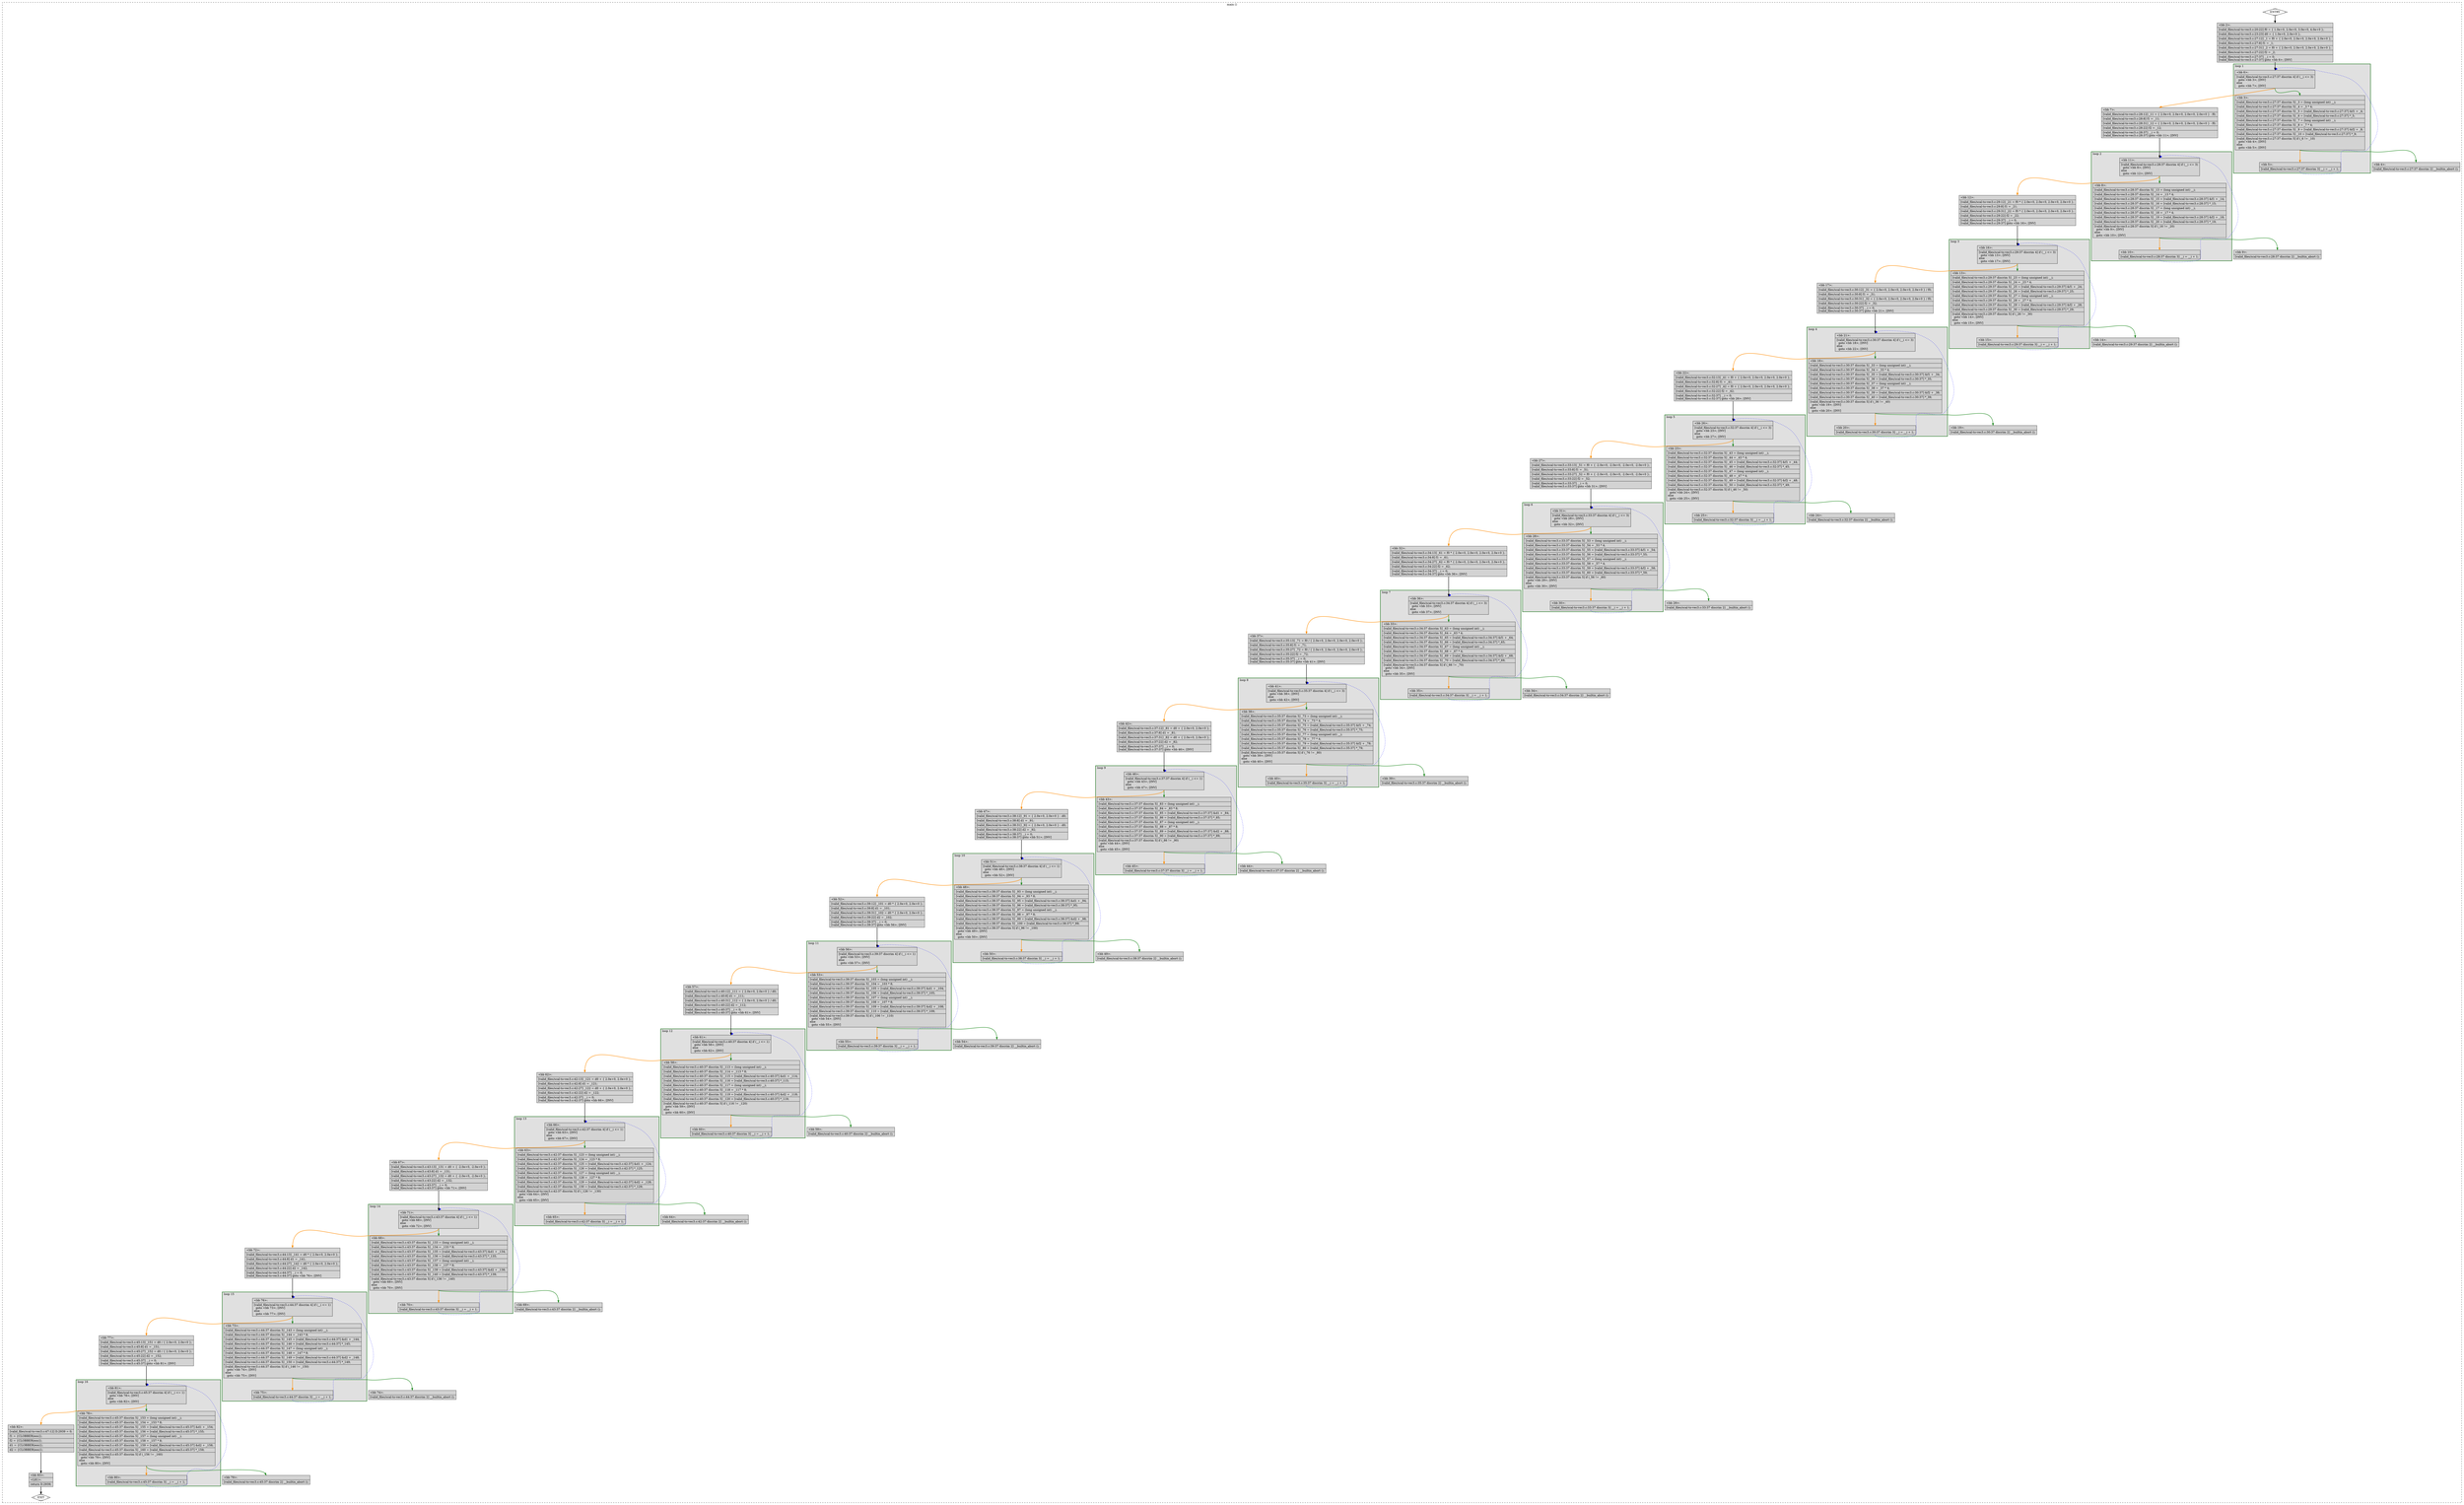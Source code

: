 digraph "a-scal-to-vec3.c.015t.cfg" {
overlap=false;
subgraph "cluster_main" {
	style="dashed";
	color="black";
	label="main ()";
	subgraph cluster_0_16 {
	style="filled";
	color="darkgreen";
	fillcolor="grey88";
	label="loop 16";
	labeljust=l;
	penwidth=2;
	fn_0_basic_block_81 [shape=record,style=filled,fillcolor=lightgrey,label="{\<bb\ 81\>:\l\
|[valid_files/scal-to-vec3.c:45:37\ discrim\ 4]\ if\ (__i\ \<=\ 1)\l\
\ \ goto\ \<bb\ 78\>;\ [INV]\l\
else\l\
\ \ goto\ \<bb\ 82\>;\ [INV]\l\
}"];

	fn_0_basic_block_78 [shape=record,style=filled,fillcolor=lightgrey,label="{\<bb\ 78\>:\l\
|[valid_files/scal-to-vec3.c:45:37\ discrim\ 5]\ _153\ =\ (long\ unsigned\ int)\ __i;\l\
|[valid_files/scal-to-vec3.c:45:37\ discrim\ 5]\ _154\ =\ _153\ *\ 8;\l\
|[valid_files/scal-to-vec3.c:45:37\ discrim\ 5]\ _155\ =\ [valid_files/scal-to-vec3.c:45:37]\ &d1\ +\ _154;\l\
|[valid_files/scal-to-vec3.c:45:37\ discrim\ 5]\ _156\ =\ [valid_files/scal-to-vec3.c:45:37]\ *_155;\l\
|[valid_files/scal-to-vec3.c:45:37\ discrim\ 5]\ _157\ =\ (long\ unsigned\ int)\ __i;\l\
|[valid_files/scal-to-vec3.c:45:37\ discrim\ 5]\ _158\ =\ _157\ *\ 8;\l\
|[valid_files/scal-to-vec3.c:45:37\ discrim\ 5]\ _159\ =\ [valid_files/scal-to-vec3.c:45:37]\ &d2\ +\ _158;\l\
|[valid_files/scal-to-vec3.c:45:37\ discrim\ 5]\ _160\ =\ [valid_files/scal-to-vec3.c:45:37]\ *_159;\l\
|[valid_files/scal-to-vec3.c:45:37\ discrim\ 5]\ if\ (_156\ !=\ _160)\l\
\ \ goto\ \<bb\ 79\>;\ [INV]\l\
else\l\
\ \ goto\ \<bb\ 80\>;\ [INV]\l\
}"];

	fn_0_basic_block_80 [shape=record,style=filled,fillcolor=lightgrey,label="{\<bb\ 80\>:\l\
|[valid_files/scal-to-vec3.c:45:37\ discrim\ 3]\ __i\ =\ __i\ +\ 1;\l\
}"];

	}
	subgraph cluster_0_15 {
	style="filled";
	color="darkgreen";
	fillcolor="grey88";
	label="loop 15";
	labeljust=l;
	penwidth=2;
	fn_0_basic_block_76 [shape=record,style=filled,fillcolor=lightgrey,label="{\<bb\ 76\>:\l\
|[valid_files/scal-to-vec3.c:44:37\ discrim\ 4]\ if\ (__i\ \<=\ 1)\l\
\ \ goto\ \<bb\ 73\>;\ [INV]\l\
else\l\
\ \ goto\ \<bb\ 77\>;\ [INV]\l\
}"];

	fn_0_basic_block_73 [shape=record,style=filled,fillcolor=lightgrey,label="{\<bb\ 73\>:\l\
|[valid_files/scal-to-vec3.c:44:37\ discrim\ 5]\ _143\ =\ (long\ unsigned\ int)\ __i;\l\
|[valid_files/scal-to-vec3.c:44:37\ discrim\ 5]\ _144\ =\ _143\ *\ 8;\l\
|[valid_files/scal-to-vec3.c:44:37\ discrim\ 5]\ _145\ =\ [valid_files/scal-to-vec3.c:44:37]\ &d1\ +\ _144;\l\
|[valid_files/scal-to-vec3.c:44:37\ discrim\ 5]\ _146\ =\ [valid_files/scal-to-vec3.c:44:37]\ *_145;\l\
|[valid_files/scal-to-vec3.c:44:37\ discrim\ 5]\ _147\ =\ (long\ unsigned\ int)\ __i;\l\
|[valid_files/scal-to-vec3.c:44:37\ discrim\ 5]\ _148\ =\ _147\ *\ 8;\l\
|[valid_files/scal-to-vec3.c:44:37\ discrim\ 5]\ _149\ =\ [valid_files/scal-to-vec3.c:44:37]\ &d2\ +\ _148;\l\
|[valid_files/scal-to-vec3.c:44:37\ discrim\ 5]\ _150\ =\ [valid_files/scal-to-vec3.c:44:37]\ *_149;\l\
|[valid_files/scal-to-vec3.c:44:37\ discrim\ 5]\ if\ (_146\ !=\ _150)\l\
\ \ goto\ \<bb\ 74\>;\ [INV]\l\
else\l\
\ \ goto\ \<bb\ 75\>;\ [INV]\l\
}"];

	fn_0_basic_block_75 [shape=record,style=filled,fillcolor=lightgrey,label="{\<bb\ 75\>:\l\
|[valid_files/scal-to-vec3.c:44:37\ discrim\ 3]\ __i\ =\ __i\ +\ 1;\l\
}"];

	}
	subgraph cluster_0_14 {
	style="filled";
	color="darkgreen";
	fillcolor="grey88";
	label="loop 14";
	labeljust=l;
	penwidth=2;
	fn_0_basic_block_71 [shape=record,style=filled,fillcolor=lightgrey,label="{\<bb\ 71\>:\l\
|[valid_files/scal-to-vec3.c:43:37\ discrim\ 4]\ if\ (__i\ \<=\ 1)\l\
\ \ goto\ \<bb\ 68\>;\ [INV]\l\
else\l\
\ \ goto\ \<bb\ 72\>;\ [INV]\l\
}"];

	fn_0_basic_block_68 [shape=record,style=filled,fillcolor=lightgrey,label="{\<bb\ 68\>:\l\
|[valid_files/scal-to-vec3.c:43:37\ discrim\ 5]\ _133\ =\ (long\ unsigned\ int)\ __i;\l\
|[valid_files/scal-to-vec3.c:43:37\ discrim\ 5]\ _134\ =\ _133\ *\ 8;\l\
|[valid_files/scal-to-vec3.c:43:37\ discrim\ 5]\ _135\ =\ [valid_files/scal-to-vec3.c:43:37]\ &d1\ +\ _134;\l\
|[valid_files/scal-to-vec3.c:43:37\ discrim\ 5]\ _136\ =\ [valid_files/scal-to-vec3.c:43:37]\ *_135;\l\
|[valid_files/scal-to-vec3.c:43:37\ discrim\ 5]\ _137\ =\ (long\ unsigned\ int)\ __i;\l\
|[valid_files/scal-to-vec3.c:43:37\ discrim\ 5]\ _138\ =\ _137\ *\ 8;\l\
|[valid_files/scal-to-vec3.c:43:37\ discrim\ 5]\ _139\ =\ [valid_files/scal-to-vec3.c:43:37]\ &d2\ +\ _138;\l\
|[valid_files/scal-to-vec3.c:43:37\ discrim\ 5]\ _140\ =\ [valid_files/scal-to-vec3.c:43:37]\ *_139;\l\
|[valid_files/scal-to-vec3.c:43:37\ discrim\ 5]\ if\ (_136\ !=\ _140)\l\
\ \ goto\ \<bb\ 69\>;\ [INV]\l\
else\l\
\ \ goto\ \<bb\ 70\>;\ [INV]\l\
}"];

	fn_0_basic_block_70 [shape=record,style=filled,fillcolor=lightgrey,label="{\<bb\ 70\>:\l\
|[valid_files/scal-to-vec3.c:43:37\ discrim\ 3]\ __i\ =\ __i\ +\ 1;\l\
}"];

	}
	subgraph cluster_0_13 {
	style="filled";
	color="darkgreen";
	fillcolor="grey88";
	label="loop 13";
	labeljust=l;
	penwidth=2;
	fn_0_basic_block_66 [shape=record,style=filled,fillcolor=lightgrey,label="{\<bb\ 66\>:\l\
|[valid_files/scal-to-vec3.c:42:37\ discrim\ 4]\ if\ (__i\ \<=\ 1)\l\
\ \ goto\ \<bb\ 63\>;\ [INV]\l\
else\l\
\ \ goto\ \<bb\ 67\>;\ [INV]\l\
}"];

	fn_0_basic_block_63 [shape=record,style=filled,fillcolor=lightgrey,label="{\<bb\ 63\>:\l\
|[valid_files/scal-to-vec3.c:42:37\ discrim\ 5]\ _123\ =\ (long\ unsigned\ int)\ __i;\l\
|[valid_files/scal-to-vec3.c:42:37\ discrim\ 5]\ _124\ =\ _123\ *\ 8;\l\
|[valid_files/scal-to-vec3.c:42:37\ discrim\ 5]\ _125\ =\ [valid_files/scal-to-vec3.c:42:37]\ &d1\ +\ _124;\l\
|[valid_files/scal-to-vec3.c:42:37\ discrim\ 5]\ _126\ =\ [valid_files/scal-to-vec3.c:42:37]\ *_125;\l\
|[valid_files/scal-to-vec3.c:42:37\ discrim\ 5]\ _127\ =\ (long\ unsigned\ int)\ __i;\l\
|[valid_files/scal-to-vec3.c:42:37\ discrim\ 5]\ _128\ =\ _127\ *\ 8;\l\
|[valid_files/scal-to-vec3.c:42:37\ discrim\ 5]\ _129\ =\ [valid_files/scal-to-vec3.c:42:37]\ &d2\ +\ _128;\l\
|[valid_files/scal-to-vec3.c:42:37\ discrim\ 5]\ _130\ =\ [valid_files/scal-to-vec3.c:42:37]\ *_129;\l\
|[valid_files/scal-to-vec3.c:42:37\ discrim\ 5]\ if\ (_126\ !=\ _130)\l\
\ \ goto\ \<bb\ 64\>;\ [INV]\l\
else\l\
\ \ goto\ \<bb\ 65\>;\ [INV]\l\
}"];

	fn_0_basic_block_65 [shape=record,style=filled,fillcolor=lightgrey,label="{\<bb\ 65\>:\l\
|[valid_files/scal-to-vec3.c:42:37\ discrim\ 3]\ __i\ =\ __i\ +\ 1;\l\
}"];

	}
	subgraph cluster_0_12 {
	style="filled";
	color="darkgreen";
	fillcolor="grey88";
	label="loop 12";
	labeljust=l;
	penwidth=2;
	fn_0_basic_block_61 [shape=record,style=filled,fillcolor=lightgrey,label="{\<bb\ 61\>:\l\
|[valid_files/scal-to-vec3.c:40:37\ discrim\ 4]\ if\ (__i\ \<=\ 1)\l\
\ \ goto\ \<bb\ 58\>;\ [INV]\l\
else\l\
\ \ goto\ \<bb\ 62\>;\ [INV]\l\
}"];

	fn_0_basic_block_58 [shape=record,style=filled,fillcolor=lightgrey,label="{\<bb\ 58\>:\l\
|[valid_files/scal-to-vec3.c:40:37\ discrim\ 5]\ _113\ =\ (long\ unsigned\ int)\ __i;\l\
|[valid_files/scal-to-vec3.c:40:37\ discrim\ 5]\ _114\ =\ _113\ *\ 8;\l\
|[valid_files/scal-to-vec3.c:40:37\ discrim\ 5]\ _115\ =\ [valid_files/scal-to-vec3.c:40:37]\ &d1\ +\ _114;\l\
|[valid_files/scal-to-vec3.c:40:37\ discrim\ 5]\ _116\ =\ [valid_files/scal-to-vec3.c:40:37]\ *_115;\l\
|[valid_files/scal-to-vec3.c:40:37\ discrim\ 5]\ _117\ =\ (long\ unsigned\ int)\ __i;\l\
|[valid_files/scal-to-vec3.c:40:37\ discrim\ 5]\ _118\ =\ _117\ *\ 8;\l\
|[valid_files/scal-to-vec3.c:40:37\ discrim\ 5]\ _119\ =\ [valid_files/scal-to-vec3.c:40:37]\ &d2\ +\ _118;\l\
|[valid_files/scal-to-vec3.c:40:37\ discrim\ 5]\ _120\ =\ [valid_files/scal-to-vec3.c:40:37]\ *_119;\l\
|[valid_files/scal-to-vec3.c:40:37\ discrim\ 5]\ if\ (_116\ !=\ _120)\l\
\ \ goto\ \<bb\ 59\>;\ [INV]\l\
else\l\
\ \ goto\ \<bb\ 60\>;\ [INV]\l\
}"];

	fn_0_basic_block_60 [shape=record,style=filled,fillcolor=lightgrey,label="{\<bb\ 60\>:\l\
|[valid_files/scal-to-vec3.c:40:37\ discrim\ 3]\ __i\ =\ __i\ +\ 1;\l\
}"];

	}
	subgraph cluster_0_11 {
	style="filled";
	color="darkgreen";
	fillcolor="grey88";
	label="loop 11";
	labeljust=l;
	penwidth=2;
	fn_0_basic_block_56 [shape=record,style=filled,fillcolor=lightgrey,label="{\<bb\ 56\>:\l\
|[valid_files/scal-to-vec3.c:39:37\ discrim\ 4]\ if\ (__i\ \<=\ 1)\l\
\ \ goto\ \<bb\ 53\>;\ [INV]\l\
else\l\
\ \ goto\ \<bb\ 57\>;\ [INV]\l\
}"];

	fn_0_basic_block_53 [shape=record,style=filled,fillcolor=lightgrey,label="{\<bb\ 53\>:\l\
|[valid_files/scal-to-vec3.c:39:37\ discrim\ 5]\ _103\ =\ (long\ unsigned\ int)\ __i;\l\
|[valid_files/scal-to-vec3.c:39:37\ discrim\ 5]\ _104\ =\ _103\ *\ 8;\l\
|[valid_files/scal-to-vec3.c:39:37\ discrim\ 5]\ _105\ =\ [valid_files/scal-to-vec3.c:39:37]\ &d1\ +\ _104;\l\
|[valid_files/scal-to-vec3.c:39:37\ discrim\ 5]\ _106\ =\ [valid_files/scal-to-vec3.c:39:37]\ *_105;\l\
|[valid_files/scal-to-vec3.c:39:37\ discrim\ 5]\ _107\ =\ (long\ unsigned\ int)\ __i;\l\
|[valid_files/scal-to-vec3.c:39:37\ discrim\ 5]\ _108\ =\ _107\ *\ 8;\l\
|[valid_files/scal-to-vec3.c:39:37\ discrim\ 5]\ _109\ =\ [valid_files/scal-to-vec3.c:39:37]\ &d2\ +\ _108;\l\
|[valid_files/scal-to-vec3.c:39:37\ discrim\ 5]\ _110\ =\ [valid_files/scal-to-vec3.c:39:37]\ *_109;\l\
|[valid_files/scal-to-vec3.c:39:37\ discrim\ 5]\ if\ (_106\ !=\ _110)\l\
\ \ goto\ \<bb\ 54\>;\ [INV]\l\
else\l\
\ \ goto\ \<bb\ 55\>;\ [INV]\l\
}"];

	fn_0_basic_block_55 [shape=record,style=filled,fillcolor=lightgrey,label="{\<bb\ 55\>:\l\
|[valid_files/scal-to-vec3.c:39:37\ discrim\ 3]\ __i\ =\ __i\ +\ 1;\l\
}"];

	}
	subgraph cluster_0_10 {
	style="filled";
	color="darkgreen";
	fillcolor="grey88";
	label="loop 10";
	labeljust=l;
	penwidth=2;
	fn_0_basic_block_51 [shape=record,style=filled,fillcolor=lightgrey,label="{\<bb\ 51\>:\l\
|[valid_files/scal-to-vec3.c:38:37\ discrim\ 4]\ if\ (__i\ \<=\ 1)\l\
\ \ goto\ \<bb\ 48\>;\ [INV]\l\
else\l\
\ \ goto\ \<bb\ 52\>;\ [INV]\l\
}"];

	fn_0_basic_block_48 [shape=record,style=filled,fillcolor=lightgrey,label="{\<bb\ 48\>:\l\
|[valid_files/scal-to-vec3.c:38:37\ discrim\ 5]\ _93\ =\ (long\ unsigned\ int)\ __i;\l\
|[valid_files/scal-to-vec3.c:38:37\ discrim\ 5]\ _94\ =\ _93\ *\ 8;\l\
|[valid_files/scal-to-vec3.c:38:37\ discrim\ 5]\ _95\ =\ [valid_files/scal-to-vec3.c:38:37]\ &d1\ +\ _94;\l\
|[valid_files/scal-to-vec3.c:38:37\ discrim\ 5]\ _96\ =\ [valid_files/scal-to-vec3.c:38:37]\ *_95;\l\
|[valid_files/scal-to-vec3.c:38:37\ discrim\ 5]\ _97\ =\ (long\ unsigned\ int)\ __i;\l\
|[valid_files/scal-to-vec3.c:38:37\ discrim\ 5]\ _98\ =\ _97\ *\ 8;\l\
|[valid_files/scal-to-vec3.c:38:37\ discrim\ 5]\ _99\ =\ [valid_files/scal-to-vec3.c:38:37]\ &d2\ +\ _98;\l\
|[valid_files/scal-to-vec3.c:38:37\ discrim\ 5]\ _100\ =\ [valid_files/scal-to-vec3.c:38:37]\ *_99;\l\
|[valid_files/scal-to-vec3.c:38:37\ discrim\ 5]\ if\ (_96\ !=\ _100)\l\
\ \ goto\ \<bb\ 49\>;\ [INV]\l\
else\l\
\ \ goto\ \<bb\ 50\>;\ [INV]\l\
}"];

	fn_0_basic_block_50 [shape=record,style=filled,fillcolor=lightgrey,label="{\<bb\ 50\>:\l\
|[valid_files/scal-to-vec3.c:38:37\ discrim\ 3]\ __i\ =\ __i\ +\ 1;\l\
}"];

	}
	subgraph cluster_0_9 {
	style="filled";
	color="darkgreen";
	fillcolor="grey88";
	label="loop 9";
	labeljust=l;
	penwidth=2;
	fn_0_basic_block_46 [shape=record,style=filled,fillcolor=lightgrey,label="{\<bb\ 46\>:\l\
|[valid_files/scal-to-vec3.c:37:37\ discrim\ 4]\ if\ (__i\ \<=\ 1)\l\
\ \ goto\ \<bb\ 43\>;\ [INV]\l\
else\l\
\ \ goto\ \<bb\ 47\>;\ [INV]\l\
}"];

	fn_0_basic_block_43 [shape=record,style=filled,fillcolor=lightgrey,label="{\<bb\ 43\>:\l\
|[valid_files/scal-to-vec3.c:37:37\ discrim\ 5]\ _83\ =\ (long\ unsigned\ int)\ __i;\l\
|[valid_files/scal-to-vec3.c:37:37\ discrim\ 5]\ _84\ =\ _83\ *\ 8;\l\
|[valid_files/scal-to-vec3.c:37:37\ discrim\ 5]\ _85\ =\ [valid_files/scal-to-vec3.c:37:37]\ &d1\ +\ _84;\l\
|[valid_files/scal-to-vec3.c:37:37\ discrim\ 5]\ _86\ =\ [valid_files/scal-to-vec3.c:37:37]\ *_85;\l\
|[valid_files/scal-to-vec3.c:37:37\ discrim\ 5]\ _87\ =\ (long\ unsigned\ int)\ __i;\l\
|[valid_files/scal-to-vec3.c:37:37\ discrim\ 5]\ _88\ =\ _87\ *\ 8;\l\
|[valid_files/scal-to-vec3.c:37:37\ discrim\ 5]\ _89\ =\ [valid_files/scal-to-vec3.c:37:37]\ &d2\ +\ _88;\l\
|[valid_files/scal-to-vec3.c:37:37\ discrim\ 5]\ _90\ =\ [valid_files/scal-to-vec3.c:37:37]\ *_89;\l\
|[valid_files/scal-to-vec3.c:37:37\ discrim\ 5]\ if\ (_86\ !=\ _90)\l\
\ \ goto\ \<bb\ 44\>;\ [INV]\l\
else\l\
\ \ goto\ \<bb\ 45\>;\ [INV]\l\
}"];

	fn_0_basic_block_45 [shape=record,style=filled,fillcolor=lightgrey,label="{\<bb\ 45\>:\l\
|[valid_files/scal-to-vec3.c:37:37\ discrim\ 3]\ __i\ =\ __i\ +\ 1;\l\
}"];

	}
	subgraph cluster_0_8 {
	style="filled";
	color="darkgreen";
	fillcolor="grey88";
	label="loop 8";
	labeljust=l;
	penwidth=2;
	fn_0_basic_block_41 [shape=record,style=filled,fillcolor=lightgrey,label="{\<bb\ 41\>:\l\
|[valid_files/scal-to-vec3.c:35:37\ discrim\ 4]\ if\ (__i\ \<=\ 3)\l\
\ \ goto\ \<bb\ 38\>;\ [INV]\l\
else\l\
\ \ goto\ \<bb\ 42\>;\ [INV]\l\
}"];

	fn_0_basic_block_38 [shape=record,style=filled,fillcolor=lightgrey,label="{\<bb\ 38\>:\l\
|[valid_files/scal-to-vec3.c:35:37\ discrim\ 5]\ _73\ =\ (long\ unsigned\ int)\ __i;\l\
|[valid_files/scal-to-vec3.c:35:37\ discrim\ 5]\ _74\ =\ _73\ *\ 4;\l\
|[valid_files/scal-to-vec3.c:35:37\ discrim\ 5]\ _75\ =\ [valid_files/scal-to-vec3.c:35:37]\ &f1\ +\ _74;\l\
|[valid_files/scal-to-vec3.c:35:37\ discrim\ 5]\ _76\ =\ [valid_files/scal-to-vec3.c:35:37]\ *_75;\l\
|[valid_files/scal-to-vec3.c:35:37\ discrim\ 5]\ _77\ =\ (long\ unsigned\ int)\ __i;\l\
|[valid_files/scal-to-vec3.c:35:37\ discrim\ 5]\ _78\ =\ _77\ *\ 4;\l\
|[valid_files/scal-to-vec3.c:35:37\ discrim\ 5]\ _79\ =\ [valid_files/scal-to-vec3.c:35:37]\ &f2\ +\ _78;\l\
|[valid_files/scal-to-vec3.c:35:37\ discrim\ 5]\ _80\ =\ [valid_files/scal-to-vec3.c:35:37]\ *_79;\l\
|[valid_files/scal-to-vec3.c:35:37\ discrim\ 5]\ if\ (_76\ !=\ _80)\l\
\ \ goto\ \<bb\ 39\>;\ [INV]\l\
else\l\
\ \ goto\ \<bb\ 40\>;\ [INV]\l\
}"];

	fn_0_basic_block_40 [shape=record,style=filled,fillcolor=lightgrey,label="{\<bb\ 40\>:\l\
|[valid_files/scal-to-vec3.c:35:37\ discrim\ 3]\ __i\ =\ __i\ +\ 1;\l\
}"];

	}
	subgraph cluster_0_7 {
	style="filled";
	color="darkgreen";
	fillcolor="grey88";
	label="loop 7";
	labeljust=l;
	penwidth=2;
	fn_0_basic_block_36 [shape=record,style=filled,fillcolor=lightgrey,label="{\<bb\ 36\>:\l\
|[valid_files/scal-to-vec3.c:34:37\ discrim\ 4]\ if\ (__i\ \<=\ 3)\l\
\ \ goto\ \<bb\ 33\>;\ [INV]\l\
else\l\
\ \ goto\ \<bb\ 37\>;\ [INV]\l\
}"];

	fn_0_basic_block_33 [shape=record,style=filled,fillcolor=lightgrey,label="{\<bb\ 33\>:\l\
|[valid_files/scal-to-vec3.c:34:37\ discrim\ 5]\ _63\ =\ (long\ unsigned\ int)\ __i;\l\
|[valid_files/scal-to-vec3.c:34:37\ discrim\ 5]\ _64\ =\ _63\ *\ 4;\l\
|[valid_files/scal-to-vec3.c:34:37\ discrim\ 5]\ _65\ =\ [valid_files/scal-to-vec3.c:34:37]\ &f1\ +\ _64;\l\
|[valid_files/scal-to-vec3.c:34:37\ discrim\ 5]\ _66\ =\ [valid_files/scal-to-vec3.c:34:37]\ *_65;\l\
|[valid_files/scal-to-vec3.c:34:37\ discrim\ 5]\ _67\ =\ (long\ unsigned\ int)\ __i;\l\
|[valid_files/scal-to-vec3.c:34:37\ discrim\ 5]\ _68\ =\ _67\ *\ 4;\l\
|[valid_files/scal-to-vec3.c:34:37\ discrim\ 5]\ _69\ =\ [valid_files/scal-to-vec3.c:34:37]\ &f2\ +\ _68;\l\
|[valid_files/scal-to-vec3.c:34:37\ discrim\ 5]\ _70\ =\ [valid_files/scal-to-vec3.c:34:37]\ *_69;\l\
|[valid_files/scal-to-vec3.c:34:37\ discrim\ 5]\ if\ (_66\ !=\ _70)\l\
\ \ goto\ \<bb\ 34\>;\ [INV]\l\
else\l\
\ \ goto\ \<bb\ 35\>;\ [INV]\l\
}"];

	fn_0_basic_block_35 [shape=record,style=filled,fillcolor=lightgrey,label="{\<bb\ 35\>:\l\
|[valid_files/scal-to-vec3.c:34:37\ discrim\ 3]\ __i\ =\ __i\ +\ 1;\l\
}"];

	}
	subgraph cluster_0_6 {
	style="filled";
	color="darkgreen";
	fillcolor="grey88";
	label="loop 6";
	labeljust=l;
	penwidth=2;
	fn_0_basic_block_31 [shape=record,style=filled,fillcolor=lightgrey,label="{\<bb\ 31\>:\l\
|[valid_files/scal-to-vec3.c:33:37\ discrim\ 4]\ if\ (__i\ \<=\ 3)\l\
\ \ goto\ \<bb\ 28\>;\ [INV]\l\
else\l\
\ \ goto\ \<bb\ 32\>;\ [INV]\l\
}"];

	fn_0_basic_block_28 [shape=record,style=filled,fillcolor=lightgrey,label="{\<bb\ 28\>:\l\
|[valid_files/scal-to-vec3.c:33:37\ discrim\ 5]\ _53\ =\ (long\ unsigned\ int)\ __i;\l\
|[valid_files/scal-to-vec3.c:33:37\ discrim\ 5]\ _54\ =\ _53\ *\ 4;\l\
|[valid_files/scal-to-vec3.c:33:37\ discrim\ 5]\ _55\ =\ [valid_files/scal-to-vec3.c:33:37]\ &f1\ +\ _54;\l\
|[valid_files/scal-to-vec3.c:33:37\ discrim\ 5]\ _56\ =\ [valid_files/scal-to-vec3.c:33:37]\ *_55;\l\
|[valid_files/scal-to-vec3.c:33:37\ discrim\ 5]\ _57\ =\ (long\ unsigned\ int)\ __i;\l\
|[valid_files/scal-to-vec3.c:33:37\ discrim\ 5]\ _58\ =\ _57\ *\ 4;\l\
|[valid_files/scal-to-vec3.c:33:37\ discrim\ 5]\ _59\ =\ [valid_files/scal-to-vec3.c:33:37]\ &f2\ +\ _58;\l\
|[valid_files/scal-to-vec3.c:33:37\ discrim\ 5]\ _60\ =\ [valid_files/scal-to-vec3.c:33:37]\ *_59;\l\
|[valid_files/scal-to-vec3.c:33:37\ discrim\ 5]\ if\ (_56\ !=\ _60)\l\
\ \ goto\ \<bb\ 29\>;\ [INV]\l\
else\l\
\ \ goto\ \<bb\ 30\>;\ [INV]\l\
}"];

	fn_0_basic_block_30 [shape=record,style=filled,fillcolor=lightgrey,label="{\<bb\ 30\>:\l\
|[valid_files/scal-to-vec3.c:33:37\ discrim\ 3]\ __i\ =\ __i\ +\ 1;\l\
}"];

	}
	subgraph cluster_0_5 {
	style="filled";
	color="darkgreen";
	fillcolor="grey88";
	label="loop 5";
	labeljust=l;
	penwidth=2;
	fn_0_basic_block_26 [shape=record,style=filled,fillcolor=lightgrey,label="{\<bb\ 26\>:\l\
|[valid_files/scal-to-vec3.c:32:37\ discrim\ 4]\ if\ (__i\ \<=\ 3)\l\
\ \ goto\ \<bb\ 23\>;\ [INV]\l\
else\l\
\ \ goto\ \<bb\ 27\>;\ [INV]\l\
}"];

	fn_0_basic_block_23 [shape=record,style=filled,fillcolor=lightgrey,label="{\<bb\ 23\>:\l\
|[valid_files/scal-to-vec3.c:32:37\ discrim\ 5]\ _43\ =\ (long\ unsigned\ int)\ __i;\l\
|[valid_files/scal-to-vec3.c:32:37\ discrim\ 5]\ _44\ =\ _43\ *\ 4;\l\
|[valid_files/scal-to-vec3.c:32:37\ discrim\ 5]\ _45\ =\ [valid_files/scal-to-vec3.c:32:37]\ &f1\ +\ _44;\l\
|[valid_files/scal-to-vec3.c:32:37\ discrim\ 5]\ _46\ =\ [valid_files/scal-to-vec3.c:32:37]\ *_45;\l\
|[valid_files/scal-to-vec3.c:32:37\ discrim\ 5]\ _47\ =\ (long\ unsigned\ int)\ __i;\l\
|[valid_files/scal-to-vec3.c:32:37\ discrim\ 5]\ _48\ =\ _47\ *\ 4;\l\
|[valid_files/scal-to-vec3.c:32:37\ discrim\ 5]\ _49\ =\ [valid_files/scal-to-vec3.c:32:37]\ &f2\ +\ _48;\l\
|[valid_files/scal-to-vec3.c:32:37\ discrim\ 5]\ _50\ =\ [valid_files/scal-to-vec3.c:32:37]\ *_49;\l\
|[valid_files/scal-to-vec3.c:32:37\ discrim\ 5]\ if\ (_46\ !=\ _50)\l\
\ \ goto\ \<bb\ 24\>;\ [INV]\l\
else\l\
\ \ goto\ \<bb\ 25\>;\ [INV]\l\
}"];

	fn_0_basic_block_25 [shape=record,style=filled,fillcolor=lightgrey,label="{\<bb\ 25\>:\l\
|[valid_files/scal-to-vec3.c:32:37\ discrim\ 3]\ __i\ =\ __i\ +\ 1;\l\
}"];

	}
	subgraph cluster_0_4 {
	style="filled";
	color="darkgreen";
	fillcolor="grey88";
	label="loop 4";
	labeljust=l;
	penwidth=2;
	fn_0_basic_block_21 [shape=record,style=filled,fillcolor=lightgrey,label="{\<bb\ 21\>:\l\
|[valid_files/scal-to-vec3.c:30:37\ discrim\ 4]\ if\ (__i\ \<=\ 3)\l\
\ \ goto\ \<bb\ 18\>;\ [INV]\l\
else\l\
\ \ goto\ \<bb\ 22\>;\ [INV]\l\
}"];

	fn_0_basic_block_18 [shape=record,style=filled,fillcolor=lightgrey,label="{\<bb\ 18\>:\l\
|[valid_files/scal-to-vec3.c:30:37\ discrim\ 5]\ _33\ =\ (long\ unsigned\ int)\ __i;\l\
|[valid_files/scal-to-vec3.c:30:37\ discrim\ 5]\ _34\ =\ _33\ *\ 4;\l\
|[valid_files/scal-to-vec3.c:30:37\ discrim\ 5]\ _35\ =\ [valid_files/scal-to-vec3.c:30:37]\ &f1\ +\ _34;\l\
|[valid_files/scal-to-vec3.c:30:37\ discrim\ 5]\ _36\ =\ [valid_files/scal-to-vec3.c:30:37]\ *_35;\l\
|[valid_files/scal-to-vec3.c:30:37\ discrim\ 5]\ _37\ =\ (long\ unsigned\ int)\ __i;\l\
|[valid_files/scal-to-vec3.c:30:37\ discrim\ 5]\ _38\ =\ _37\ *\ 4;\l\
|[valid_files/scal-to-vec3.c:30:37\ discrim\ 5]\ _39\ =\ [valid_files/scal-to-vec3.c:30:37]\ &f2\ +\ _38;\l\
|[valid_files/scal-to-vec3.c:30:37\ discrim\ 5]\ _40\ =\ [valid_files/scal-to-vec3.c:30:37]\ *_39;\l\
|[valid_files/scal-to-vec3.c:30:37\ discrim\ 5]\ if\ (_36\ !=\ _40)\l\
\ \ goto\ \<bb\ 19\>;\ [INV]\l\
else\l\
\ \ goto\ \<bb\ 20\>;\ [INV]\l\
}"];

	fn_0_basic_block_20 [shape=record,style=filled,fillcolor=lightgrey,label="{\<bb\ 20\>:\l\
|[valid_files/scal-to-vec3.c:30:37\ discrim\ 3]\ __i\ =\ __i\ +\ 1;\l\
}"];

	}
	subgraph cluster_0_3 {
	style="filled";
	color="darkgreen";
	fillcolor="grey88";
	label="loop 3";
	labeljust=l;
	penwidth=2;
	fn_0_basic_block_16 [shape=record,style=filled,fillcolor=lightgrey,label="{\<bb\ 16\>:\l\
|[valid_files/scal-to-vec3.c:29:37\ discrim\ 4]\ if\ (__i\ \<=\ 3)\l\
\ \ goto\ \<bb\ 13\>;\ [INV]\l\
else\l\
\ \ goto\ \<bb\ 17\>;\ [INV]\l\
}"];

	fn_0_basic_block_13 [shape=record,style=filled,fillcolor=lightgrey,label="{\<bb\ 13\>:\l\
|[valid_files/scal-to-vec3.c:29:37\ discrim\ 5]\ _23\ =\ (long\ unsigned\ int)\ __i;\l\
|[valid_files/scal-to-vec3.c:29:37\ discrim\ 5]\ _24\ =\ _23\ *\ 4;\l\
|[valid_files/scal-to-vec3.c:29:37\ discrim\ 5]\ _25\ =\ [valid_files/scal-to-vec3.c:29:37]\ &f1\ +\ _24;\l\
|[valid_files/scal-to-vec3.c:29:37\ discrim\ 5]\ _26\ =\ [valid_files/scal-to-vec3.c:29:37]\ *_25;\l\
|[valid_files/scal-to-vec3.c:29:37\ discrim\ 5]\ _27\ =\ (long\ unsigned\ int)\ __i;\l\
|[valid_files/scal-to-vec3.c:29:37\ discrim\ 5]\ _28\ =\ _27\ *\ 4;\l\
|[valid_files/scal-to-vec3.c:29:37\ discrim\ 5]\ _29\ =\ [valid_files/scal-to-vec3.c:29:37]\ &f2\ +\ _28;\l\
|[valid_files/scal-to-vec3.c:29:37\ discrim\ 5]\ _30\ =\ [valid_files/scal-to-vec3.c:29:37]\ *_29;\l\
|[valid_files/scal-to-vec3.c:29:37\ discrim\ 5]\ if\ (_26\ !=\ _30)\l\
\ \ goto\ \<bb\ 14\>;\ [INV]\l\
else\l\
\ \ goto\ \<bb\ 15\>;\ [INV]\l\
}"];

	fn_0_basic_block_15 [shape=record,style=filled,fillcolor=lightgrey,label="{\<bb\ 15\>:\l\
|[valid_files/scal-to-vec3.c:29:37\ discrim\ 3]\ __i\ =\ __i\ +\ 1;\l\
}"];

	}
	subgraph cluster_0_2 {
	style="filled";
	color="darkgreen";
	fillcolor="grey88";
	label="loop 2";
	labeljust=l;
	penwidth=2;
	fn_0_basic_block_11 [shape=record,style=filled,fillcolor=lightgrey,label="{\<bb\ 11\>:\l\
|[valid_files/scal-to-vec3.c:28:37\ discrim\ 4]\ if\ (__i\ \<=\ 3)\l\
\ \ goto\ \<bb\ 8\>;\ [INV]\l\
else\l\
\ \ goto\ \<bb\ 12\>;\ [INV]\l\
}"];

	fn_0_basic_block_8 [shape=record,style=filled,fillcolor=lightgrey,label="{\<bb\ 8\>:\l\
|[valid_files/scal-to-vec3.c:28:37\ discrim\ 5]\ _13\ =\ (long\ unsigned\ int)\ __i;\l\
|[valid_files/scal-to-vec3.c:28:37\ discrim\ 5]\ _14\ =\ _13\ *\ 4;\l\
|[valid_files/scal-to-vec3.c:28:37\ discrim\ 5]\ _15\ =\ [valid_files/scal-to-vec3.c:28:37]\ &f1\ +\ _14;\l\
|[valid_files/scal-to-vec3.c:28:37\ discrim\ 5]\ _16\ =\ [valid_files/scal-to-vec3.c:28:37]\ *_15;\l\
|[valid_files/scal-to-vec3.c:28:37\ discrim\ 5]\ _17\ =\ (long\ unsigned\ int)\ __i;\l\
|[valid_files/scal-to-vec3.c:28:37\ discrim\ 5]\ _18\ =\ _17\ *\ 4;\l\
|[valid_files/scal-to-vec3.c:28:37\ discrim\ 5]\ _19\ =\ [valid_files/scal-to-vec3.c:28:37]\ &f2\ +\ _18;\l\
|[valid_files/scal-to-vec3.c:28:37\ discrim\ 5]\ _20\ =\ [valid_files/scal-to-vec3.c:28:37]\ *_19;\l\
|[valid_files/scal-to-vec3.c:28:37\ discrim\ 5]\ if\ (_16\ !=\ _20)\l\
\ \ goto\ \<bb\ 9\>;\ [INV]\l\
else\l\
\ \ goto\ \<bb\ 10\>;\ [INV]\l\
}"];

	fn_0_basic_block_10 [shape=record,style=filled,fillcolor=lightgrey,label="{\<bb\ 10\>:\l\
|[valid_files/scal-to-vec3.c:28:37\ discrim\ 3]\ __i\ =\ __i\ +\ 1;\l\
}"];

	}
	subgraph cluster_0_1 {
	style="filled";
	color="darkgreen";
	fillcolor="grey88";
	label="loop 1";
	labeljust=l;
	penwidth=2;
	fn_0_basic_block_6 [shape=record,style=filled,fillcolor=lightgrey,label="{\<bb\ 6\>:\l\
|[valid_files/scal-to-vec3.c:27:37\ discrim\ 4]\ if\ (__i\ \<=\ 3)\l\
\ \ goto\ \<bb\ 3\>;\ [INV]\l\
else\l\
\ \ goto\ \<bb\ 7\>;\ [INV]\l\
}"];

	fn_0_basic_block_3 [shape=record,style=filled,fillcolor=lightgrey,label="{\<bb\ 3\>:\l\
|[valid_files/scal-to-vec3.c:27:37\ discrim\ 5]\ _3\ =\ (long\ unsigned\ int)\ __i;\l\
|[valid_files/scal-to-vec3.c:27:37\ discrim\ 5]\ _4\ =\ _3\ *\ 4;\l\
|[valid_files/scal-to-vec3.c:27:37\ discrim\ 5]\ _5\ =\ [valid_files/scal-to-vec3.c:27:37]\ &f1\ +\ _4;\l\
|[valid_files/scal-to-vec3.c:27:37\ discrim\ 5]\ _6\ =\ [valid_files/scal-to-vec3.c:27:37]\ *_5;\l\
|[valid_files/scal-to-vec3.c:27:37\ discrim\ 5]\ _7\ =\ (long\ unsigned\ int)\ __i;\l\
|[valid_files/scal-to-vec3.c:27:37\ discrim\ 5]\ _8\ =\ _7\ *\ 4;\l\
|[valid_files/scal-to-vec3.c:27:37\ discrim\ 5]\ _9\ =\ [valid_files/scal-to-vec3.c:27:37]\ &f2\ +\ _8;\l\
|[valid_files/scal-to-vec3.c:27:37\ discrim\ 5]\ _10\ =\ [valid_files/scal-to-vec3.c:27:37]\ *_9;\l\
|[valid_files/scal-to-vec3.c:27:37\ discrim\ 5]\ if\ (_6\ !=\ _10)\l\
\ \ goto\ \<bb\ 4\>;\ [INV]\l\
else\l\
\ \ goto\ \<bb\ 5\>;\ [INV]\l\
}"];

	fn_0_basic_block_5 [shape=record,style=filled,fillcolor=lightgrey,label="{\<bb\ 5\>:\l\
|[valid_files/scal-to-vec3.c:27:37\ discrim\ 3]\ __i\ =\ __i\ +\ 1;\l\
}"];

	}
	fn_0_basic_block_0 [shape=Mdiamond,style=filled,fillcolor=white,label="ENTRY"];

	fn_0_basic_block_1 [shape=Mdiamond,style=filled,fillcolor=white,label="EXIT"];

	fn_0_basic_block_2 [shape=record,style=filled,fillcolor=lightgrey,label="{\<bb\ 2\>:\l\
|[valid_files/scal-to-vec3.c:20:22]\ f0\ =\ \{\ 1.0e+0,\ 2.0e+0,\ 3.0e+0,\ 4.0e+0\ \};\l\
|[valid_files/scal-to-vec3.c:23:23]\ d0\ =\ \{\ 1.0e+0,\ 2.0e+0\ \};\l\
|[valid_files/scal-to-vec3.c:27:12]\ _1\ =\ f0\ +\ \{\ 2.0e+0,\ 2.0e+0,\ 2.0e+0,\ 2.0e+0\ \};\l\
|[valid_files/scal-to-vec3.c:27:8]\ f1\ =\ _1;\l\
|[valid_files/scal-to-vec3.c:27:31]\ _2\ =\ f0\ +\ \{\ 2.0e+0,\ 2.0e+0,\ 2.0e+0,\ 2.0e+0\ \};\l\
|[valid_files/scal-to-vec3.c:27:22]\ f2\ =\ _2;\l\
|[valid_files/scal-to-vec3.c:27:37]\ __i\ =\ 0;\l\
[valid_files/scal-to-vec3.c:27:37]\ goto\ \<bb\ 6\>;\ [INV]\l\
}"];

	fn_0_basic_block_4 [shape=record,style=filled,fillcolor=lightgrey,label="{\<bb\ 4\>:\l\
|[valid_files/scal-to-vec3.c:27:37\ discrim\ 2]\ __builtin_abort\ ();\l\
}"];

	fn_0_basic_block_7 [shape=record,style=filled,fillcolor=lightgrey,label="{\<bb\ 7\>:\l\
|[valid_files/scal-to-vec3.c:28:12]\ _11\ =\ \{\ 2.0e+0,\ 2.0e+0,\ 2.0e+0,\ 2.0e+0\ \}\ -\ f0;\l\
|[valid_files/scal-to-vec3.c:28:8]\ f1\ =\ _11;\l\
|[valid_files/scal-to-vec3.c:28:31]\ _12\ =\ \{\ 2.0e+0,\ 2.0e+0,\ 2.0e+0,\ 2.0e+0\ \}\ -\ f0;\l\
|[valid_files/scal-to-vec3.c:28:22]\ f2\ =\ _12;\l\
|[valid_files/scal-to-vec3.c:28:37]\ __i\ =\ 0;\l\
[valid_files/scal-to-vec3.c:28:37]\ goto\ \<bb\ 11\>;\ [INV]\l\
}"];

	fn_0_basic_block_9 [shape=record,style=filled,fillcolor=lightgrey,label="{\<bb\ 9\>:\l\
|[valid_files/scal-to-vec3.c:28:37\ discrim\ 2]\ __builtin_abort\ ();\l\
}"];

	fn_0_basic_block_12 [shape=record,style=filled,fillcolor=lightgrey,label="{\<bb\ 12\>:\l\
|[valid_files/scal-to-vec3.c:29:12]\ _21\ =\ f0\ *\ \{\ 2.0e+0,\ 2.0e+0,\ 2.0e+0,\ 2.0e+0\ \};\l\
|[valid_files/scal-to-vec3.c:29:8]\ f1\ =\ _21;\l\
|[valid_files/scal-to-vec3.c:29:31]\ _22\ =\ f0\ *\ \{\ 2.0e+0,\ 2.0e+0,\ 2.0e+0,\ 2.0e+0\ \};\l\
|[valid_files/scal-to-vec3.c:29:22]\ f2\ =\ _22;\l\
|[valid_files/scal-to-vec3.c:29:37]\ __i\ =\ 0;\l\
[valid_files/scal-to-vec3.c:29:37]\ goto\ \<bb\ 16\>;\ [INV]\l\
}"];

	fn_0_basic_block_14 [shape=record,style=filled,fillcolor=lightgrey,label="{\<bb\ 14\>:\l\
|[valid_files/scal-to-vec3.c:29:37\ discrim\ 2]\ __builtin_abort\ ();\l\
}"];

	fn_0_basic_block_17 [shape=record,style=filled,fillcolor=lightgrey,label="{\<bb\ 17\>:\l\
|[valid_files/scal-to-vec3.c:30:12]\ _31\ =\ \{\ 2.0e+0,\ 2.0e+0,\ 2.0e+0,\ 2.0e+0\ \}\ /\ f0;\l\
|[valid_files/scal-to-vec3.c:30:8]\ f1\ =\ _31;\l\
|[valid_files/scal-to-vec3.c:30:31]\ _32\ =\ \{\ 2.0e+0,\ 2.0e+0,\ 2.0e+0,\ 2.0e+0\ \}\ /\ f0;\l\
|[valid_files/scal-to-vec3.c:30:22]\ f2\ =\ _32;\l\
|[valid_files/scal-to-vec3.c:30:37]\ __i\ =\ 0;\l\
[valid_files/scal-to-vec3.c:30:37]\ goto\ \<bb\ 21\>;\ [INV]\l\
}"];

	fn_0_basic_block_19 [shape=record,style=filled,fillcolor=lightgrey,label="{\<bb\ 19\>:\l\
|[valid_files/scal-to-vec3.c:30:37\ discrim\ 2]\ __builtin_abort\ ();\l\
}"];

	fn_0_basic_block_22 [shape=record,style=filled,fillcolor=lightgrey,label="{\<bb\ 22\>:\l\
|[valid_files/scal-to-vec3.c:32:13]\ _41\ =\ f0\ +\ \{\ 2.0e+0,\ 2.0e+0,\ 2.0e+0,\ 2.0e+0\ \};\l\
|[valid_files/scal-to-vec3.c:32:8]\ f1\ =\ _41;\l\
|[valid_files/scal-to-vec3.c:32:27]\ _42\ =\ f0\ +\ \{\ 2.0e+0,\ 2.0e+0,\ 2.0e+0,\ 2.0e+0\ \};\l\
|[valid_files/scal-to-vec3.c:32:22]\ f2\ =\ _42;\l\
|[valid_files/scal-to-vec3.c:32:37]\ __i\ =\ 0;\l\
[valid_files/scal-to-vec3.c:32:37]\ goto\ \<bb\ 26\>;\ [INV]\l\
}"];

	fn_0_basic_block_24 [shape=record,style=filled,fillcolor=lightgrey,label="{\<bb\ 24\>:\l\
|[valid_files/scal-to-vec3.c:32:37\ discrim\ 2]\ __builtin_abort\ ();\l\
}"];

	fn_0_basic_block_27 [shape=record,style=filled,fillcolor=lightgrey,label="{\<bb\ 27\>:\l\
|[valid_files/scal-to-vec3.c:33:13]\ _51\ =\ f0\ +\ \{\ -2.0e+0,\ -2.0e+0,\ -2.0e+0,\ -2.0e+0\ \};\l\
|[valid_files/scal-to-vec3.c:33:8]\ f1\ =\ _51;\l\
|[valid_files/scal-to-vec3.c:33:27]\ _52\ =\ f0\ +\ \{\ -2.0e+0,\ -2.0e+0,\ -2.0e+0,\ -2.0e+0\ \};\l\
|[valid_files/scal-to-vec3.c:33:22]\ f2\ =\ _52;\l\
|[valid_files/scal-to-vec3.c:33:37]\ __i\ =\ 0;\l\
[valid_files/scal-to-vec3.c:33:37]\ goto\ \<bb\ 31\>;\ [INV]\l\
}"];

	fn_0_basic_block_29 [shape=record,style=filled,fillcolor=lightgrey,label="{\<bb\ 29\>:\l\
|[valid_files/scal-to-vec3.c:33:37\ discrim\ 2]\ __builtin_abort\ ();\l\
}"];

	fn_0_basic_block_32 [shape=record,style=filled,fillcolor=lightgrey,label="{\<bb\ 32\>:\l\
|[valid_files/scal-to-vec3.c:34:13]\ _61\ =\ f0\ *\ \{\ 2.0e+0,\ 2.0e+0,\ 2.0e+0,\ 2.0e+0\ \};\l\
|[valid_files/scal-to-vec3.c:34:8]\ f1\ =\ _61;\l\
|[valid_files/scal-to-vec3.c:34:27]\ _62\ =\ f0\ *\ \{\ 2.0e+0,\ 2.0e+0,\ 2.0e+0,\ 2.0e+0\ \};\l\
|[valid_files/scal-to-vec3.c:34:22]\ f2\ =\ _62;\l\
|[valid_files/scal-to-vec3.c:34:37]\ __i\ =\ 0;\l\
[valid_files/scal-to-vec3.c:34:37]\ goto\ \<bb\ 36\>;\ [INV]\l\
}"];

	fn_0_basic_block_34 [shape=record,style=filled,fillcolor=lightgrey,label="{\<bb\ 34\>:\l\
|[valid_files/scal-to-vec3.c:34:37\ discrim\ 2]\ __builtin_abort\ ();\l\
}"];

	fn_0_basic_block_37 [shape=record,style=filled,fillcolor=lightgrey,label="{\<bb\ 37\>:\l\
|[valid_files/scal-to-vec3.c:35:13]\ _71\ =\ f0\ /\ \{\ 2.0e+0,\ 2.0e+0,\ 2.0e+0,\ 2.0e+0\ \};\l\
|[valid_files/scal-to-vec3.c:35:8]\ f1\ =\ _71;\l\
|[valid_files/scal-to-vec3.c:35:27]\ _72\ =\ f0\ /\ \{\ 2.0e+0,\ 2.0e+0,\ 2.0e+0,\ 2.0e+0\ \};\l\
|[valid_files/scal-to-vec3.c:35:22]\ f2\ =\ _72;\l\
|[valid_files/scal-to-vec3.c:35:37]\ __i\ =\ 0;\l\
[valid_files/scal-to-vec3.c:35:37]\ goto\ \<bb\ 41\>;\ [INV]\l\
}"];

	fn_0_basic_block_39 [shape=record,style=filled,fillcolor=lightgrey,label="{\<bb\ 39\>:\l\
|[valid_files/scal-to-vec3.c:35:37\ discrim\ 2]\ __builtin_abort\ ();\l\
}"];

	fn_0_basic_block_42 [shape=record,style=filled,fillcolor=lightgrey,label="{\<bb\ 42\>:\l\
|[valid_files/scal-to-vec3.c:37:12]\ _81\ =\ d0\ +\ \{\ 2.0e+0,\ 2.0e+0\ \};\l\
|[valid_files/scal-to-vec3.c:37:8]\ d1\ =\ _81;\l\
|[valid_files/scal-to-vec3.c:37:31]\ _82\ =\ d0\ +\ \{\ 2.0e+0,\ 2.0e+0\ \};\l\
|[valid_files/scal-to-vec3.c:37:22]\ d2\ =\ _82;\l\
|[valid_files/scal-to-vec3.c:37:37]\ __i\ =\ 0;\l\
[valid_files/scal-to-vec3.c:37:37]\ goto\ \<bb\ 46\>;\ [INV]\l\
}"];

	fn_0_basic_block_44 [shape=record,style=filled,fillcolor=lightgrey,label="{\<bb\ 44\>:\l\
|[valid_files/scal-to-vec3.c:37:37\ discrim\ 2]\ __builtin_abort\ ();\l\
}"];

	fn_0_basic_block_47 [shape=record,style=filled,fillcolor=lightgrey,label="{\<bb\ 47\>:\l\
|[valid_files/scal-to-vec3.c:38:12]\ _91\ =\ \{\ 2.0e+0,\ 2.0e+0\ \}\ -\ d0;\l\
|[valid_files/scal-to-vec3.c:38:8]\ d1\ =\ _91;\l\
|[valid_files/scal-to-vec3.c:38:31]\ _92\ =\ \{\ 2.0e+0,\ 2.0e+0\ \}\ -\ d0;\l\
|[valid_files/scal-to-vec3.c:38:22]\ d2\ =\ _92;\l\
|[valid_files/scal-to-vec3.c:38:37]\ __i\ =\ 0;\l\
[valid_files/scal-to-vec3.c:38:37]\ goto\ \<bb\ 51\>;\ [INV]\l\
}"];

	fn_0_basic_block_49 [shape=record,style=filled,fillcolor=lightgrey,label="{\<bb\ 49\>:\l\
|[valid_files/scal-to-vec3.c:38:37\ discrim\ 2]\ __builtin_abort\ ();\l\
}"];

	fn_0_basic_block_52 [shape=record,style=filled,fillcolor=lightgrey,label="{\<bb\ 52\>:\l\
|[valid_files/scal-to-vec3.c:39:12]\ _101\ =\ d0\ *\ \{\ 2.0e+0,\ 2.0e+0\ \};\l\
|[valid_files/scal-to-vec3.c:39:8]\ d1\ =\ _101;\l\
|[valid_files/scal-to-vec3.c:39:31]\ _102\ =\ d0\ *\ \{\ 2.0e+0,\ 2.0e+0\ \};\l\
|[valid_files/scal-to-vec3.c:39:22]\ d2\ =\ _102;\l\
|[valid_files/scal-to-vec3.c:39:37]\ __i\ =\ 0;\l\
[valid_files/scal-to-vec3.c:39:37]\ goto\ \<bb\ 56\>;\ [INV]\l\
}"];

	fn_0_basic_block_54 [shape=record,style=filled,fillcolor=lightgrey,label="{\<bb\ 54\>:\l\
|[valid_files/scal-to-vec3.c:39:37\ discrim\ 2]\ __builtin_abort\ ();\l\
}"];

	fn_0_basic_block_57 [shape=record,style=filled,fillcolor=lightgrey,label="{\<bb\ 57\>:\l\
|[valid_files/scal-to-vec3.c:40:12]\ _111\ =\ \{\ 2.0e+0,\ 2.0e+0\ \}\ /\ d0;\l\
|[valid_files/scal-to-vec3.c:40:8]\ d1\ =\ _111;\l\
|[valid_files/scal-to-vec3.c:40:31]\ _112\ =\ \{\ 2.0e+0,\ 2.0e+0\ \}\ /\ d0;\l\
|[valid_files/scal-to-vec3.c:40:22]\ d2\ =\ _112;\l\
|[valid_files/scal-to-vec3.c:40:37]\ __i\ =\ 0;\l\
[valid_files/scal-to-vec3.c:40:37]\ goto\ \<bb\ 61\>;\ [INV]\l\
}"];

	fn_0_basic_block_59 [shape=record,style=filled,fillcolor=lightgrey,label="{\<bb\ 59\>:\l\
|[valid_files/scal-to-vec3.c:40:37\ discrim\ 2]\ __builtin_abort\ ();\l\
}"];

	fn_0_basic_block_62 [shape=record,style=filled,fillcolor=lightgrey,label="{\<bb\ 62\>:\l\
|[valid_files/scal-to-vec3.c:42:13]\ _121\ =\ d0\ +\ \{\ 2.0e+0,\ 2.0e+0\ \};\l\
|[valid_files/scal-to-vec3.c:42:8]\ d1\ =\ _121;\l\
|[valid_files/scal-to-vec3.c:42:27]\ _122\ =\ d0\ +\ \{\ 2.0e+0,\ 2.0e+0\ \};\l\
|[valid_files/scal-to-vec3.c:42:22]\ d2\ =\ _122;\l\
|[valid_files/scal-to-vec3.c:42:37]\ __i\ =\ 0;\l\
[valid_files/scal-to-vec3.c:42:37]\ goto\ \<bb\ 66\>;\ [INV]\l\
}"];

	fn_0_basic_block_64 [shape=record,style=filled,fillcolor=lightgrey,label="{\<bb\ 64\>:\l\
|[valid_files/scal-to-vec3.c:42:37\ discrim\ 2]\ __builtin_abort\ ();\l\
}"];

	fn_0_basic_block_67 [shape=record,style=filled,fillcolor=lightgrey,label="{\<bb\ 67\>:\l\
|[valid_files/scal-to-vec3.c:43:13]\ _131\ =\ d0\ +\ \{\ -2.0e+0,\ -2.0e+0\ \};\l\
|[valid_files/scal-to-vec3.c:43:8]\ d1\ =\ _131;\l\
|[valid_files/scal-to-vec3.c:43:27]\ _132\ =\ d0\ +\ \{\ -2.0e+0,\ -2.0e+0\ \};\l\
|[valid_files/scal-to-vec3.c:43:22]\ d2\ =\ _132;\l\
|[valid_files/scal-to-vec3.c:43:37]\ __i\ =\ 0;\l\
[valid_files/scal-to-vec3.c:43:37]\ goto\ \<bb\ 71\>;\ [INV]\l\
}"];

	fn_0_basic_block_69 [shape=record,style=filled,fillcolor=lightgrey,label="{\<bb\ 69\>:\l\
|[valid_files/scal-to-vec3.c:43:37\ discrim\ 2]\ __builtin_abort\ ();\l\
}"];

	fn_0_basic_block_72 [shape=record,style=filled,fillcolor=lightgrey,label="{\<bb\ 72\>:\l\
|[valid_files/scal-to-vec3.c:44:13]\ _141\ =\ d0\ *\ \{\ 2.0e+0,\ 2.0e+0\ \};\l\
|[valid_files/scal-to-vec3.c:44:8]\ d1\ =\ _141;\l\
|[valid_files/scal-to-vec3.c:44:27]\ _142\ =\ d0\ *\ \{\ 2.0e+0,\ 2.0e+0\ \};\l\
|[valid_files/scal-to-vec3.c:44:22]\ d2\ =\ _142;\l\
|[valid_files/scal-to-vec3.c:44:37]\ __i\ =\ 0;\l\
[valid_files/scal-to-vec3.c:44:37]\ goto\ \<bb\ 76\>;\ [INV]\l\
}"];

	fn_0_basic_block_74 [shape=record,style=filled,fillcolor=lightgrey,label="{\<bb\ 74\>:\l\
|[valid_files/scal-to-vec3.c:44:37\ discrim\ 2]\ __builtin_abort\ ();\l\
}"];

	fn_0_basic_block_77 [shape=record,style=filled,fillcolor=lightgrey,label="{\<bb\ 77\>:\l\
|[valid_files/scal-to-vec3.c:45:13]\ _151\ =\ d0\ /\ \{\ 2.0e+0,\ 2.0e+0\ \};\l\
|[valid_files/scal-to-vec3.c:45:8]\ d1\ =\ _151;\l\
|[valid_files/scal-to-vec3.c:45:27]\ _152\ =\ d0\ /\ \{\ 2.0e+0,\ 2.0e+0\ \};\l\
|[valid_files/scal-to-vec3.c:45:22]\ d2\ =\ _152;\l\
|[valid_files/scal-to-vec3.c:45:37]\ __i\ =\ 0;\l\
[valid_files/scal-to-vec3.c:45:37]\ goto\ \<bb\ 81\>;\ [INV]\l\
}"];

	fn_0_basic_block_79 [shape=record,style=filled,fillcolor=lightgrey,label="{\<bb\ 79\>:\l\
|[valid_files/scal-to-vec3.c:45:37\ discrim\ 2]\ __builtin_abort\ ();\l\
}"];

	fn_0_basic_block_82 [shape=record,style=filled,fillcolor=lightgrey,label="{\<bb\ 82\>:\l\
|[valid_files/scal-to-vec3.c:47:12]\ D.2939\ =\ 0;\l\
|f1\ =\ \{CLOBBER(eos)\};\l\
|f2\ =\ \{CLOBBER(eos)\};\l\
|d1\ =\ \{CLOBBER(eos)\};\l\
|d2\ =\ \{CLOBBER(eos)\};\l\
}"];

	fn_0_basic_block_83 [shape=record,style=filled,fillcolor=lightgrey,label="{\<bb\ 83\>:\l\
|\<L81\>:\l\
|return\ D.2939;\l\
}"];

	fn_0_basic_block_0:s -> fn_0_basic_block_2:n [style="solid,bold",color=black,weight=100,constraint=true];
	fn_0_basic_block_2:s -> fn_0_basic_block_6:n [style="solid,bold",color=black,weight=100,constraint=true];
	fn_0_basic_block_3:s -> fn_0_basic_block_4:n [style="solid,bold",color=forestgreen,weight=10,constraint=true];
	fn_0_basic_block_3:s -> fn_0_basic_block_5:n [style="solid,bold",color=darkorange,weight=10,constraint=true];
	fn_0_basic_block_5:s -> fn_0_basic_block_6:n [style="dotted,bold",color=blue,weight=10,constraint=false];
	fn_0_basic_block_6:s -> fn_0_basic_block_3:n [style="solid,bold",color=forestgreen,weight=10,constraint=true];
	fn_0_basic_block_6:s -> fn_0_basic_block_7:n [style="solid,bold",color=darkorange,weight=10,constraint=true];
	fn_0_basic_block_7:s -> fn_0_basic_block_11:n [style="solid,bold",color=black,weight=100,constraint=true];
	fn_0_basic_block_8:s -> fn_0_basic_block_9:n [style="solid,bold",color=forestgreen,weight=10,constraint=true];
	fn_0_basic_block_8:s -> fn_0_basic_block_10:n [style="solid,bold",color=darkorange,weight=10,constraint=true];
	fn_0_basic_block_10:s -> fn_0_basic_block_11:n [style="dotted,bold",color=blue,weight=10,constraint=false];
	fn_0_basic_block_11:s -> fn_0_basic_block_8:n [style="solid,bold",color=forestgreen,weight=10,constraint=true];
	fn_0_basic_block_11:s -> fn_0_basic_block_12:n [style="solid,bold",color=darkorange,weight=10,constraint=true];
	fn_0_basic_block_12:s -> fn_0_basic_block_16:n [style="solid,bold",color=black,weight=100,constraint=true];
	fn_0_basic_block_13:s -> fn_0_basic_block_14:n [style="solid,bold",color=forestgreen,weight=10,constraint=true];
	fn_0_basic_block_13:s -> fn_0_basic_block_15:n [style="solid,bold",color=darkorange,weight=10,constraint=true];
	fn_0_basic_block_15:s -> fn_0_basic_block_16:n [style="dotted,bold",color=blue,weight=10,constraint=false];
	fn_0_basic_block_16:s -> fn_0_basic_block_13:n [style="solid,bold",color=forestgreen,weight=10,constraint=true];
	fn_0_basic_block_16:s -> fn_0_basic_block_17:n [style="solid,bold",color=darkorange,weight=10,constraint=true];
	fn_0_basic_block_17:s -> fn_0_basic_block_21:n [style="solid,bold",color=black,weight=100,constraint=true];
	fn_0_basic_block_18:s -> fn_0_basic_block_19:n [style="solid,bold",color=forestgreen,weight=10,constraint=true];
	fn_0_basic_block_18:s -> fn_0_basic_block_20:n [style="solid,bold",color=darkorange,weight=10,constraint=true];
	fn_0_basic_block_20:s -> fn_0_basic_block_21:n [style="dotted,bold",color=blue,weight=10,constraint=false];
	fn_0_basic_block_21:s -> fn_0_basic_block_18:n [style="solid,bold",color=forestgreen,weight=10,constraint=true];
	fn_0_basic_block_21:s -> fn_0_basic_block_22:n [style="solid,bold",color=darkorange,weight=10,constraint=true];
	fn_0_basic_block_22:s -> fn_0_basic_block_26:n [style="solid,bold",color=black,weight=100,constraint=true];
	fn_0_basic_block_23:s -> fn_0_basic_block_24:n [style="solid,bold",color=forestgreen,weight=10,constraint=true];
	fn_0_basic_block_23:s -> fn_0_basic_block_25:n [style="solid,bold",color=darkorange,weight=10,constraint=true];
	fn_0_basic_block_25:s -> fn_0_basic_block_26:n [style="dotted,bold",color=blue,weight=10,constraint=false];
	fn_0_basic_block_26:s -> fn_0_basic_block_23:n [style="solid,bold",color=forestgreen,weight=10,constraint=true];
	fn_0_basic_block_26:s -> fn_0_basic_block_27:n [style="solid,bold",color=darkorange,weight=10,constraint=true];
	fn_0_basic_block_27:s -> fn_0_basic_block_31:n [style="solid,bold",color=black,weight=100,constraint=true];
	fn_0_basic_block_28:s -> fn_0_basic_block_29:n [style="solid,bold",color=forestgreen,weight=10,constraint=true];
	fn_0_basic_block_28:s -> fn_0_basic_block_30:n [style="solid,bold",color=darkorange,weight=10,constraint=true];
	fn_0_basic_block_30:s -> fn_0_basic_block_31:n [style="dotted,bold",color=blue,weight=10,constraint=false];
	fn_0_basic_block_31:s -> fn_0_basic_block_28:n [style="solid,bold",color=forestgreen,weight=10,constraint=true];
	fn_0_basic_block_31:s -> fn_0_basic_block_32:n [style="solid,bold",color=darkorange,weight=10,constraint=true];
	fn_0_basic_block_32:s -> fn_0_basic_block_36:n [style="solid,bold",color=black,weight=100,constraint=true];
	fn_0_basic_block_33:s -> fn_0_basic_block_34:n [style="solid,bold",color=forestgreen,weight=10,constraint=true];
	fn_0_basic_block_33:s -> fn_0_basic_block_35:n [style="solid,bold",color=darkorange,weight=10,constraint=true];
	fn_0_basic_block_35:s -> fn_0_basic_block_36:n [style="dotted,bold",color=blue,weight=10,constraint=false];
	fn_0_basic_block_36:s -> fn_0_basic_block_33:n [style="solid,bold",color=forestgreen,weight=10,constraint=true];
	fn_0_basic_block_36:s -> fn_0_basic_block_37:n [style="solid,bold",color=darkorange,weight=10,constraint=true];
	fn_0_basic_block_37:s -> fn_0_basic_block_41:n [style="solid,bold",color=black,weight=100,constraint=true];
	fn_0_basic_block_38:s -> fn_0_basic_block_39:n [style="solid,bold",color=forestgreen,weight=10,constraint=true];
	fn_0_basic_block_38:s -> fn_0_basic_block_40:n [style="solid,bold",color=darkorange,weight=10,constraint=true];
	fn_0_basic_block_40:s -> fn_0_basic_block_41:n [style="dotted,bold",color=blue,weight=10,constraint=false];
	fn_0_basic_block_41:s -> fn_0_basic_block_38:n [style="solid,bold",color=forestgreen,weight=10,constraint=true];
	fn_0_basic_block_41:s -> fn_0_basic_block_42:n [style="solid,bold",color=darkorange,weight=10,constraint=true];
	fn_0_basic_block_42:s -> fn_0_basic_block_46:n [style="solid,bold",color=black,weight=100,constraint=true];
	fn_0_basic_block_43:s -> fn_0_basic_block_44:n [style="solid,bold",color=forestgreen,weight=10,constraint=true];
	fn_0_basic_block_43:s -> fn_0_basic_block_45:n [style="solid,bold",color=darkorange,weight=10,constraint=true];
	fn_0_basic_block_45:s -> fn_0_basic_block_46:n [style="dotted,bold",color=blue,weight=10,constraint=false];
	fn_0_basic_block_46:s -> fn_0_basic_block_43:n [style="solid,bold",color=forestgreen,weight=10,constraint=true];
	fn_0_basic_block_46:s -> fn_0_basic_block_47:n [style="solid,bold",color=darkorange,weight=10,constraint=true];
	fn_0_basic_block_47:s -> fn_0_basic_block_51:n [style="solid,bold",color=black,weight=100,constraint=true];
	fn_0_basic_block_48:s -> fn_0_basic_block_49:n [style="solid,bold",color=forestgreen,weight=10,constraint=true];
	fn_0_basic_block_48:s -> fn_0_basic_block_50:n [style="solid,bold",color=darkorange,weight=10,constraint=true];
	fn_0_basic_block_50:s -> fn_0_basic_block_51:n [style="dotted,bold",color=blue,weight=10,constraint=false];
	fn_0_basic_block_51:s -> fn_0_basic_block_48:n [style="solid,bold",color=forestgreen,weight=10,constraint=true];
	fn_0_basic_block_51:s -> fn_0_basic_block_52:n [style="solid,bold",color=darkorange,weight=10,constraint=true];
	fn_0_basic_block_52:s -> fn_0_basic_block_56:n [style="solid,bold",color=black,weight=100,constraint=true];
	fn_0_basic_block_53:s -> fn_0_basic_block_54:n [style="solid,bold",color=forestgreen,weight=10,constraint=true];
	fn_0_basic_block_53:s -> fn_0_basic_block_55:n [style="solid,bold",color=darkorange,weight=10,constraint=true];
	fn_0_basic_block_55:s -> fn_0_basic_block_56:n [style="dotted,bold",color=blue,weight=10,constraint=false];
	fn_0_basic_block_56:s -> fn_0_basic_block_53:n [style="solid,bold",color=forestgreen,weight=10,constraint=true];
	fn_0_basic_block_56:s -> fn_0_basic_block_57:n [style="solid,bold",color=darkorange,weight=10,constraint=true];
	fn_0_basic_block_57:s -> fn_0_basic_block_61:n [style="solid,bold",color=black,weight=100,constraint=true];
	fn_0_basic_block_58:s -> fn_0_basic_block_59:n [style="solid,bold",color=forestgreen,weight=10,constraint=true];
	fn_0_basic_block_58:s -> fn_0_basic_block_60:n [style="solid,bold",color=darkorange,weight=10,constraint=true];
	fn_0_basic_block_60:s -> fn_0_basic_block_61:n [style="dotted,bold",color=blue,weight=10,constraint=false];
	fn_0_basic_block_61:s -> fn_0_basic_block_58:n [style="solid,bold",color=forestgreen,weight=10,constraint=true];
	fn_0_basic_block_61:s -> fn_0_basic_block_62:n [style="solid,bold",color=darkorange,weight=10,constraint=true];
	fn_0_basic_block_62:s -> fn_0_basic_block_66:n [style="solid,bold",color=black,weight=100,constraint=true];
	fn_0_basic_block_63:s -> fn_0_basic_block_64:n [style="solid,bold",color=forestgreen,weight=10,constraint=true];
	fn_0_basic_block_63:s -> fn_0_basic_block_65:n [style="solid,bold",color=darkorange,weight=10,constraint=true];
	fn_0_basic_block_65:s -> fn_0_basic_block_66:n [style="dotted,bold",color=blue,weight=10,constraint=false];
	fn_0_basic_block_66:s -> fn_0_basic_block_63:n [style="solid,bold",color=forestgreen,weight=10,constraint=true];
	fn_0_basic_block_66:s -> fn_0_basic_block_67:n [style="solid,bold",color=darkorange,weight=10,constraint=true];
	fn_0_basic_block_67:s -> fn_0_basic_block_71:n [style="solid,bold",color=black,weight=100,constraint=true];
	fn_0_basic_block_68:s -> fn_0_basic_block_69:n [style="solid,bold",color=forestgreen,weight=10,constraint=true];
	fn_0_basic_block_68:s -> fn_0_basic_block_70:n [style="solid,bold",color=darkorange,weight=10,constraint=true];
	fn_0_basic_block_70:s -> fn_0_basic_block_71:n [style="dotted,bold",color=blue,weight=10,constraint=false];
	fn_0_basic_block_71:s -> fn_0_basic_block_68:n [style="solid,bold",color=forestgreen,weight=10,constraint=true];
	fn_0_basic_block_71:s -> fn_0_basic_block_72:n [style="solid,bold",color=darkorange,weight=10,constraint=true];
	fn_0_basic_block_72:s -> fn_0_basic_block_76:n [style="solid,bold",color=black,weight=100,constraint=true];
	fn_0_basic_block_73:s -> fn_0_basic_block_74:n [style="solid,bold",color=forestgreen,weight=10,constraint=true];
	fn_0_basic_block_73:s -> fn_0_basic_block_75:n [style="solid,bold",color=darkorange,weight=10,constraint=true];
	fn_0_basic_block_75:s -> fn_0_basic_block_76:n [style="dotted,bold",color=blue,weight=10,constraint=false];
	fn_0_basic_block_76:s -> fn_0_basic_block_73:n [style="solid,bold",color=forestgreen,weight=10,constraint=true];
	fn_0_basic_block_76:s -> fn_0_basic_block_77:n [style="solid,bold",color=darkorange,weight=10,constraint=true];
	fn_0_basic_block_77:s -> fn_0_basic_block_81:n [style="solid,bold",color=black,weight=100,constraint=true];
	fn_0_basic_block_78:s -> fn_0_basic_block_79:n [style="solid,bold",color=forestgreen,weight=10,constraint=true];
	fn_0_basic_block_78:s -> fn_0_basic_block_80:n [style="solid,bold",color=darkorange,weight=10,constraint=true];
	fn_0_basic_block_80:s -> fn_0_basic_block_81:n [style="dotted,bold",color=blue,weight=10,constraint=false];
	fn_0_basic_block_81:s -> fn_0_basic_block_78:n [style="solid,bold",color=forestgreen,weight=10,constraint=true];
	fn_0_basic_block_81:s -> fn_0_basic_block_82:n [style="solid,bold",color=darkorange,weight=10,constraint=true];
	fn_0_basic_block_82:s -> fn_0_basic_block_83:n [style="solid,bold",color=black,weight=100,constraint=true];
	fn_0_basic_block_83:s -> fn_0_basic_block_1:n [style="solid,bold",color=black,weight=10,constraint=true];
	fn_0_basic_block_0:s -> fn_0_basic_block_1:n [style="invis",constraint=true];
}
}

